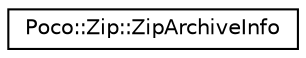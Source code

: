 digraph "Graphical Class Hierarchy"
{
 // LATEX_PDF_SIZE
  edge [fontname="Helvetica",fontsize="10",labelfontname="Helvetica",labelfontsize="10"];
  node [fontname="Helvetica",fontsize="10",shape=record];
  rankdir="LR";
  Node0 [label="Poco::Zip::ZipArchiveInfo",height=0.2,width=0.4,color="black", fillcolor="white", style="filled",URL="$classPoco_1_1Zip_1_1ZipArchiveInfo.html",tooltip="A ZipArchiveInfo stores central directory info."];
}
